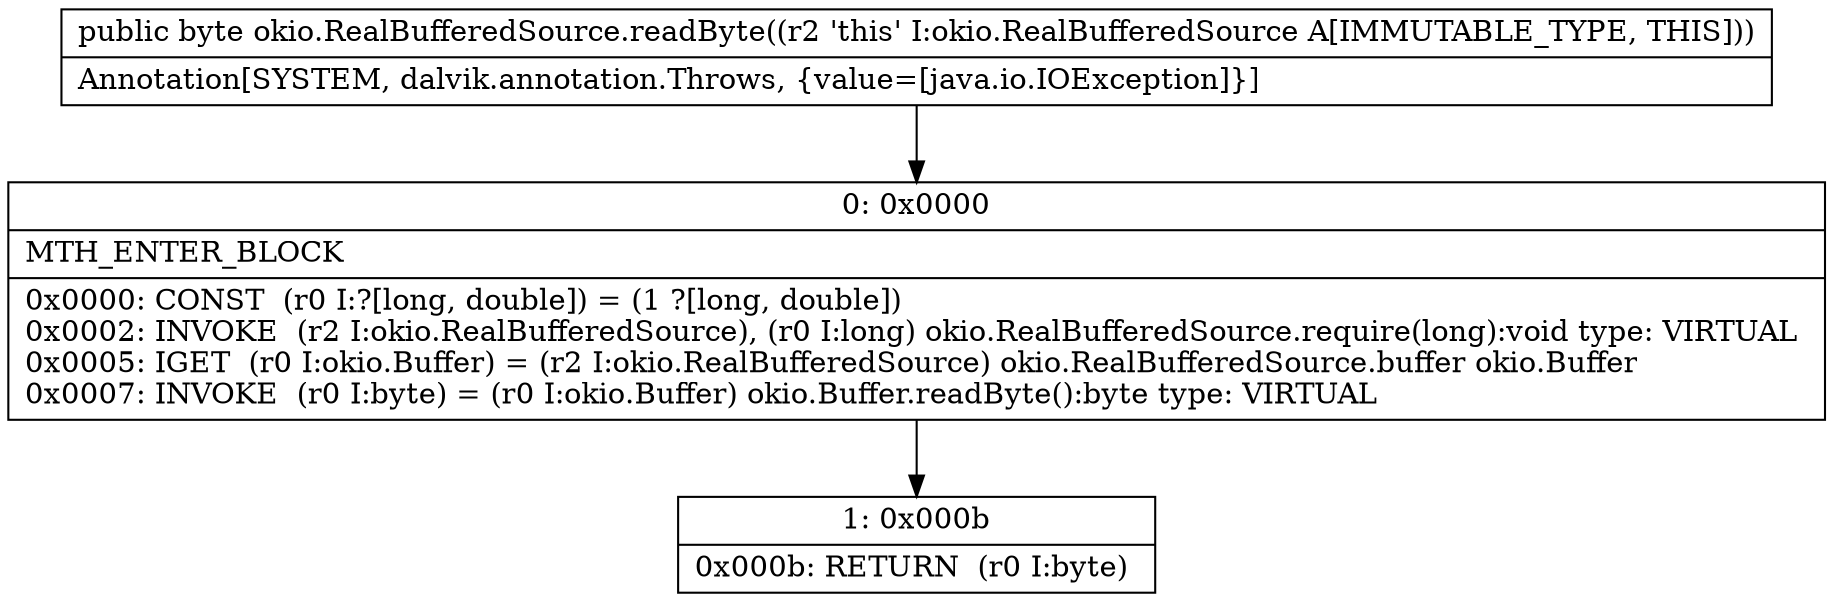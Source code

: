 digraph "CFG forokio.RealBufferedSource.readByte()B" {
Node_0 [shape=record,label="{0\:\ 0x0000|MTH_ENTER_BLOCK\l|0x0000: CONST  (r0 I:?[long, double]) = (1 ?[long, double]) \l0x0002: INVOKE  (r2 I:okio.RealBufferedSource), (r0 I:long) okio.RealBufferedSource.require(long):void type: VIRTUAL \l0x0005: IGET  (r0 I:okio.Buffer) = (r2 I:okio.RealBufferedSource) okio.RealBufferedSource.buffer okio.Buffer \l0x0007: INVOKE  (r0 I:byte) = (r0 I:okio.Buffer) okio.Buffer.readByte():byte type: VIRTUAL \l}"];
Node_1 [shape=record,label="{1\:\ 0x000b|0x000b: RETURN  (r0 I:byte) \l}"];
MethodNode[shape=record,label="{public byte okio.RealBufferedSource.readByte((r2 'this' I:okio.RealBufferedSource A[IMMUTABLE_TYPE, THIS]))  | Annotation[SYSTEM, dalvik.annotation.Throws, \{value=[java.io.IOException]\}]\l}"];
MethodNode -> Node_0;
Node_0 -> Node_1;
}

